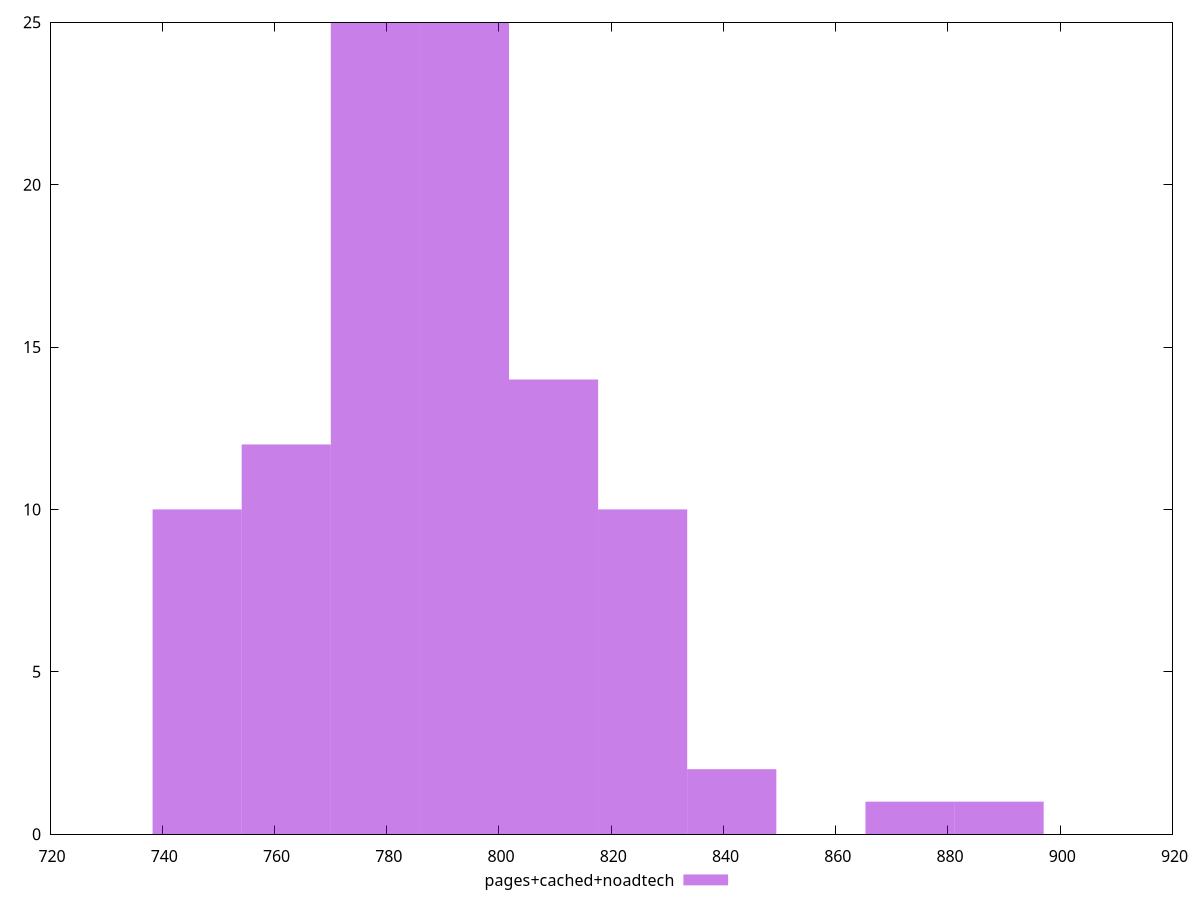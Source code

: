 $_pagesCachedNoadtech <<EOF
825.5992542588227 10
809.7223455230761 14
762.0916193158364 12
793.8454367873295 25
777.968528051583 25
746.2147105800898 10
873.2299804660626 1
841.4761629945693 2
889.106889201809 1
EOF
set key outside below
set terminal pngcairo
set output "report_00005_2020-11-02T22-26-11.212Z/mainthread-work-breakdown/pages+cached+noadtech//raw_hist.png"
set yrange [0:25]
set boxwidth 15.876908735746591
set style fill transparent solid 0.5 noborder
plot $_pagesCachedNoadtech title "pages+cached+noadtech" with boxes ,